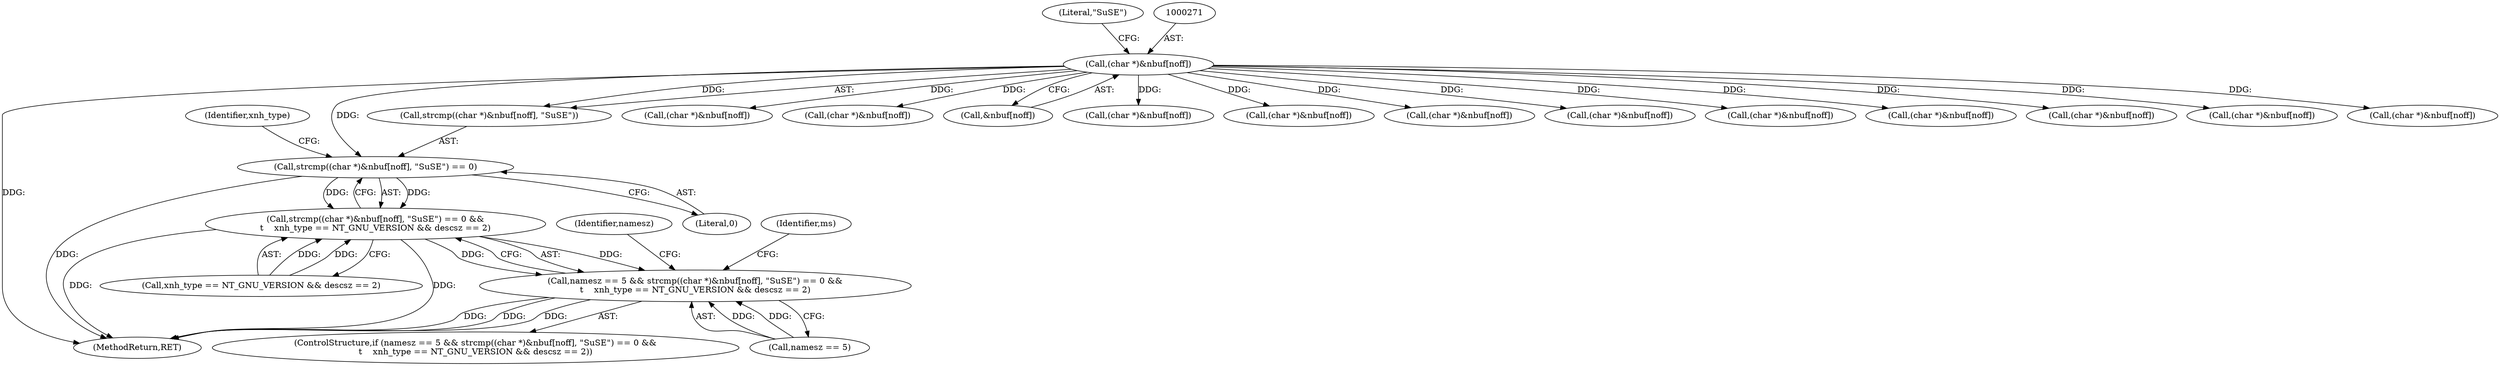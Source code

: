 digraph "0_file_b4c01141e5367f247b84dcaf6aefbb4e741842b8@API" {
"1000268" [label="(Call,strcmp((char *)&nbuf[noff], \"SuSE\") == 0)"];
"1000270" [label="(Call,(char *)&nbuf[noff])"];
"1000267" [label="(Call,strcmp((char *)&nbuf[noff], \"SuSE\") == 0 &&\n\t    xnh_type == NT_GNU_VERSION && descsz == 2)"];
"1000263" [label="(Call,namesz == 5 && strcmp((char *)&nbuf[noff], \"SuSE\") == 0 &&\n\t    xnh_type == NT_GNU_VERSION && descsz == 2)"];
"1000268" [label="(Call,strcmp((char *)&nbuf[noff], \"SuSE\") == 0)"];
"1000300" [label="(Identifier,namesz)"];
"1000624" [label="(Call,(char *)&nbuf[noff])"];
"1001237" [label="(MethodReturn,RET)"];
"1000263" [label="(Call,namesz == 5 && strcmp((char *)&nbuf[noff], \"SuSE\") == 0 &&\n\t    xnh_type == NT_GNU_VERSION && descsz == 2)"];
"1000872" [label="(Call,(char *)&nbuf[noff])"];
"1000269" [label="(Call,strcmp((char *)&nbuf[noff], \"SuSE\"))"];
"1000272" [label="(Call,&nbuf[noff])"];
"1000280" [label="(Identifier,xnh_type)"];
"1000277" [label="(Literal,0)"];
"1000925" [label="(Call,(char *)&nbuf[noff])"];
"1000717" [label="(Call,(char *)&nbuf[noff])"];
"1000264" [label="(Call,namesz == 5)"];
"1000795" [label="(Call,(char *)&nbuf[noff])"];
"1000262" [label="(ControlStructure,if (namesz == 5 && strcmp((char *)&nbuf[noff], \"SuSE\") == 0 &&\n\t    xnh_type == NT_GNU_VERSION && descsz == 2))"];
"1000530" [label="(Call,(char *)&nbuf[noff])"];
"1000887" [label="(Call,(char *)&nbuf[noff])"];
"1000270" [label="(Call,(char *)&nbuf[noff])"];
"1000278" [label="(Call,xnh_type == NT_GNU_VERSION && descsz == 2)"];
"1000305" [label="(Call,(char *)&nbuf[noff])"];
"1000756" [label="(Call,(char *)&nbuf[noff])"];
"1000287" [label="(Identifier,ms)"];
"1000276" [label="(Literal,\"SuSE\")"];
"1000267" [label="(Call,strcmp((char *)&nbuf[noff], \"SuSE\") == 0 &&\n\t    xnh_type == NT_GNU_VERSION && descsz == 2)"];
"1000906" [label="(Call,(char *)&nbuf[noff])"];
"1000451" [label="(Call,(char *)&nbuf[noff])"];
"1000268" -> "1000267"  [label="AST: "];
"1000268" -> "1000277"  [label="CFG: "];
"1000269" -> "1000268"  [label="AST: "];
"1000277" -> "1000268"  [label="AST: "];
"1000280" -> "1000268"  [label="CFG: "];
"1000267" -> "1000268"  [label="CFG: "];
"1000268" -> "1001237"  [label="DDG: "];
"1000268" -> "1000267"  [label="DDG: "];
"1000268" -> "1000267"  [label="DDG: "];
"1000270" -> "1000268"  [label="DDG: "];
"1000270" -> "1000269"  [label="AST: "];
"1000270" -> "1000272"  [label="CFG: "];
"1000271" -> "1000270"  [label="AST: "];
"1000272" -> "1000270"  [label="AST: "];
"1000276" -> "1000270"  [label="CFG: "];
"1000270" -> "1001237"  [label="DDG: "];
"1000270" -> "1000269"  [label="DDG: "];
"1000270" -> "1000305"  [label="DDG: "];
"1000270" -> "1000451"  [label="DDG: "];
"1000270" -> "1000530"  [label="DDG: "];
"1000270" -> "1000624"  [label="DDG: "];
"1000270" -> "1000717"  [label="DDG: "];
"1000270" -> "1000756"  [label="DDG: "];
"1000270" -> "1000795"  [label="DDG: "];
"1000270" -> "1000872"  [label="DDG: "];
"1000270" -> "1000887"  [label="DDG: "];
"1000270" -> "1000906"  [label="DDG: "];
"1000270" -> "1000925"  [label="DDG: "];
"1000267" -> "1000263"  [label="AST: "];
"1000267" -> "1000278"  [label="CFG: "];
"1000278" -> "1000267"  [label="AST: "];
"1000263" -> "1000267"  [label="CFG: "];
"1000267" -> "1001237"  [label="DDG: "];
"1000267" -> "1001237"  [label="DDG: "];
"1000267" -> "1000263"  [label="DDG: "];
"1000267" -> "1000263"  [label="DDG: "];
"1000278" -> "1000267"  [label="DDG: "];
"1000278" -> "1000267"  [label="DDG: "];
"1000263" -> "1000262"  [label="AST: "];
"1000263" -> "1000264"  [label="CFG: "];
"1000264" -> "1000263"  [label="AST: "];
"1000287" -> "1000263"  [label="CFG: "];
"1000300" -> "1000263"  [label="CFG: "];
"1000263" -> "1001237"  [label="DDG: "];
"1000263" -> "1001237"  [label="DDG: "];
"1000263" -> "1001237"  [label="DDG: "];
"1000264" -> "1000263"  [label="DDG: "];
"1000264" -> "1000263"  [label="DDG: "];
}
